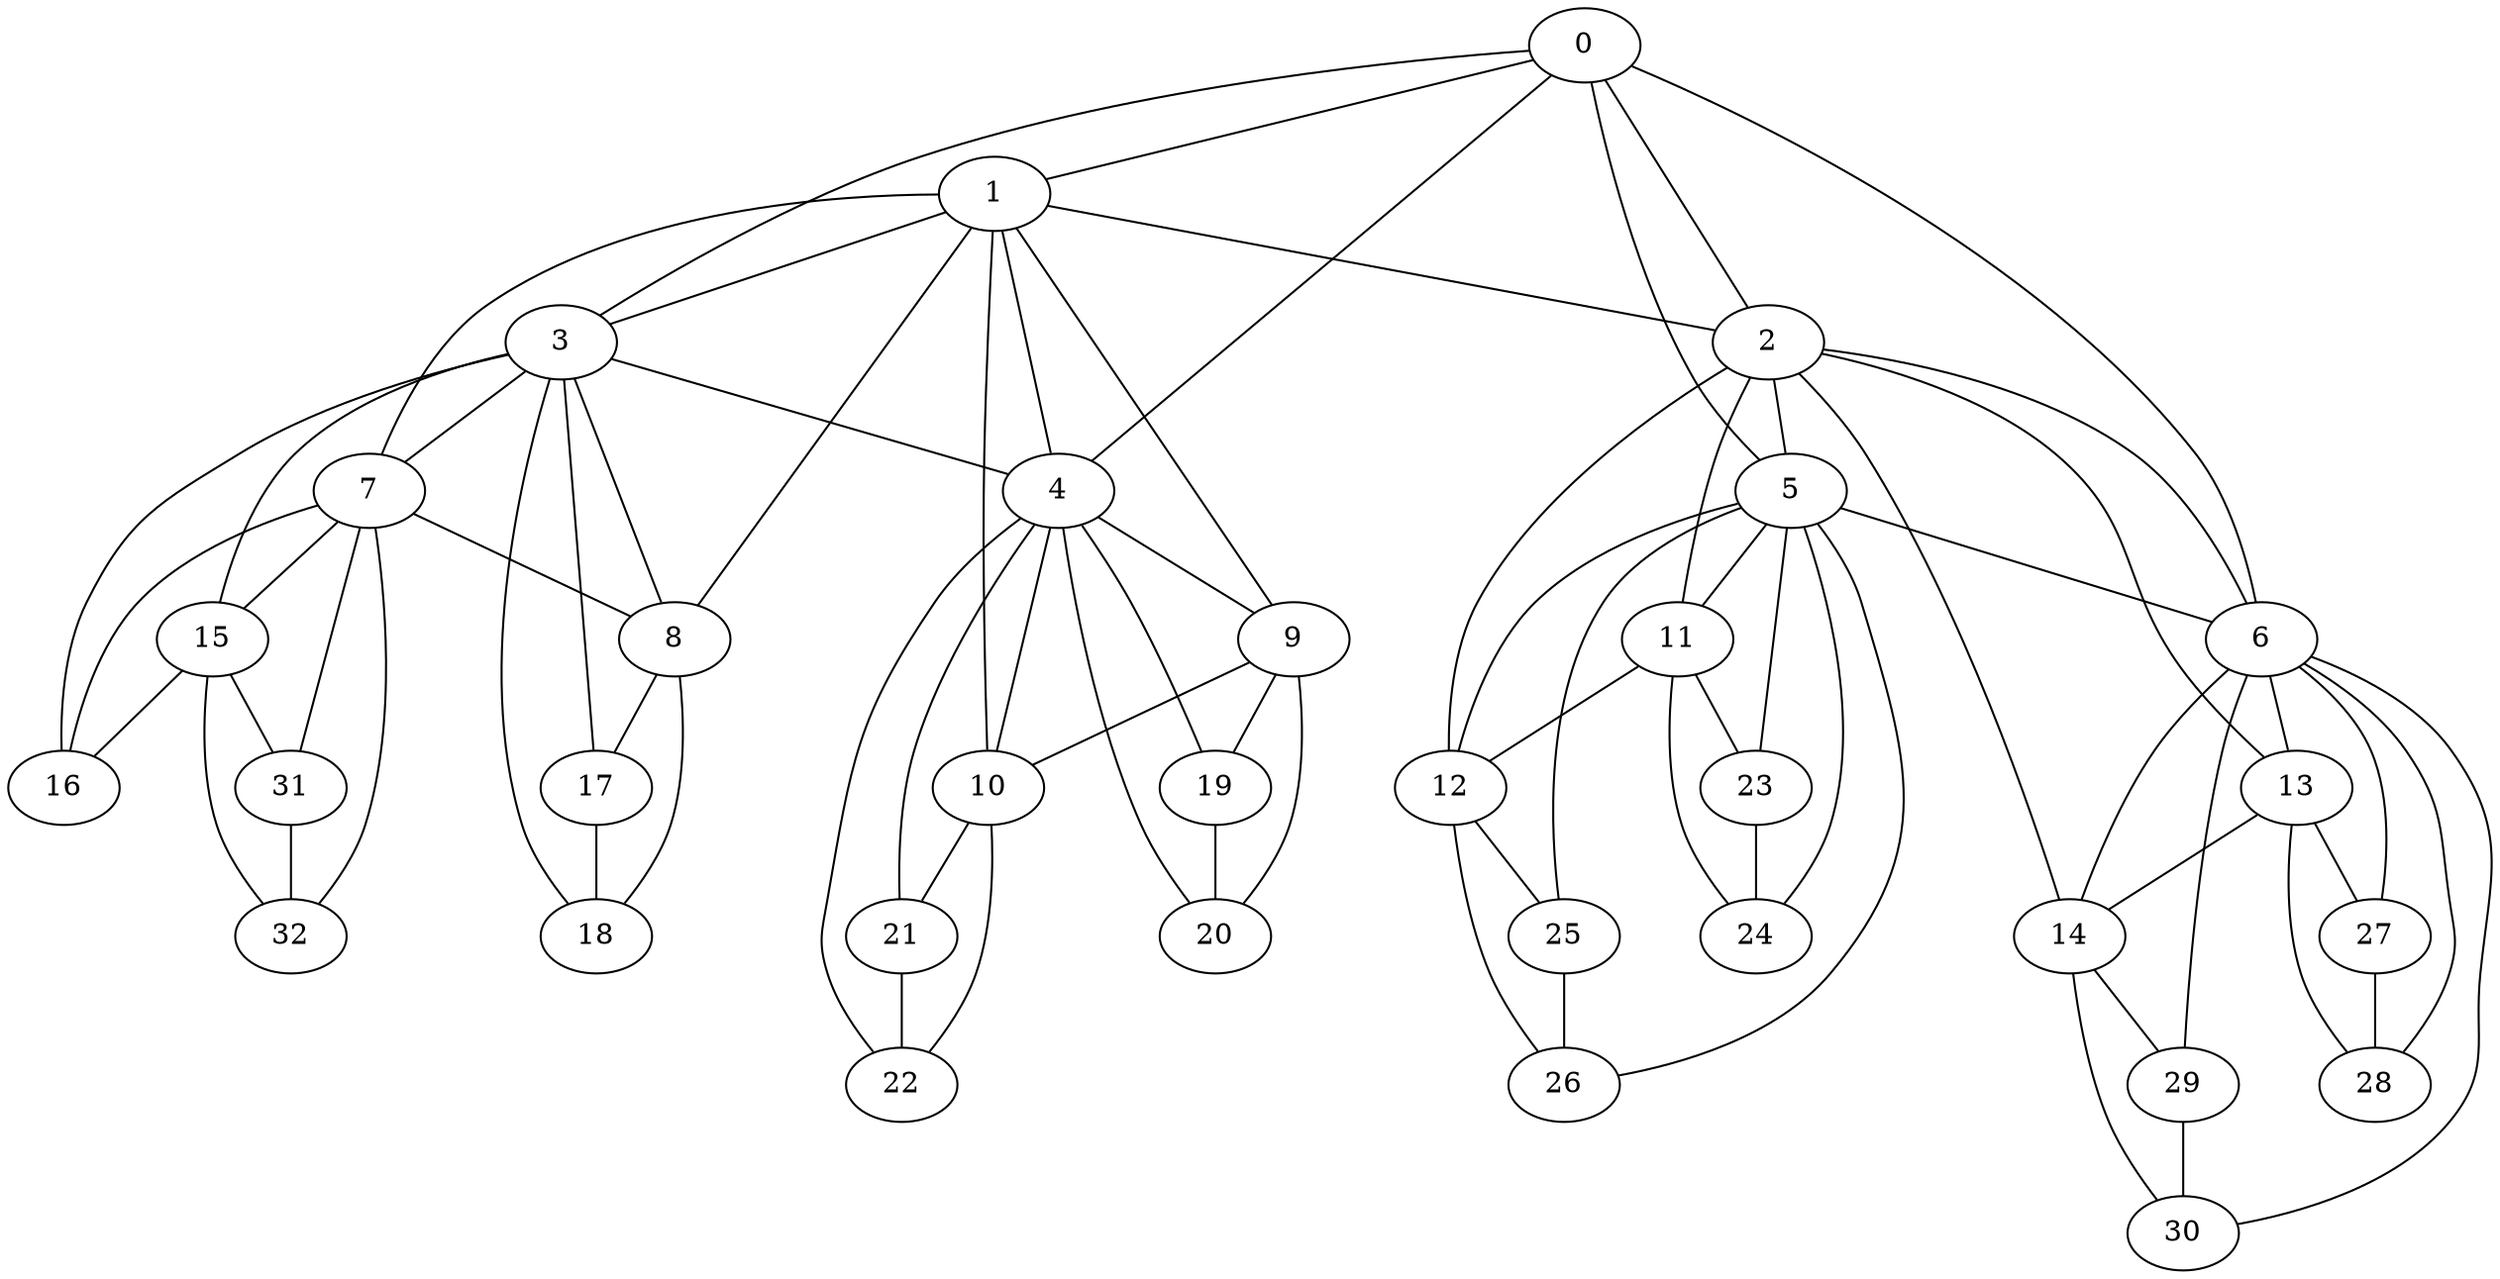 graph G {
   8 -- 17
   8 -- 18
   0 -- 1
   0 -- 2
   0 -- 3
   0 -- 4
   0 -- 5
   0 -- 6
   1 -- 8
   1 -- 10
   1 -- 2
   1 -- 3
   1 -- 4
   1 -- 7
   1 -- 9
   2 -- 13
   2 -- 5
   2 -- 14
   2 -- 6
   2 -- 11
   2 -- 12
   3 -- 17
   3 -- 16
   3 -- 8
   3 -- 4
   3 -- 15
   3 -- 7
   3 -- 18
   4 -- 9
   4 -- 19
   4 -- 10
   4 -- 20
   4 -- 21
   4 -- 22
   5 -- 26
   5 -- 24
   5 -- 6
   5 -- 11
   5 -- 12
   5 -- 23
   5 -- 25
   6 -- 29
   6 -- 13
   6 -- 30
   6 -- 14
   6 -- 27
   6 -- 28
   7 -- 32
   7 -- 16
   7 -- 8
   7 -- 31
   7 -- 15
   9 -- 20
   9 -- 10
   9 -- 19
   10 -- 21
   10 -- 22
   11 -- 12
   11 -- 23
   11 -- 24
   12 -- 26
   12 -- 25
   13 -- 14
   13 -- 27
   13 -- 28
   14 -- 30
   14 -- 29
   15 -- 31
   15 -- 32
   15 -- 16
   17 -- 18
   19 -- 20
   21 -- 22
   23 -- 24
   25 -- 26
   27 -- 28
   29 -- 30
   31 -- 32
}

